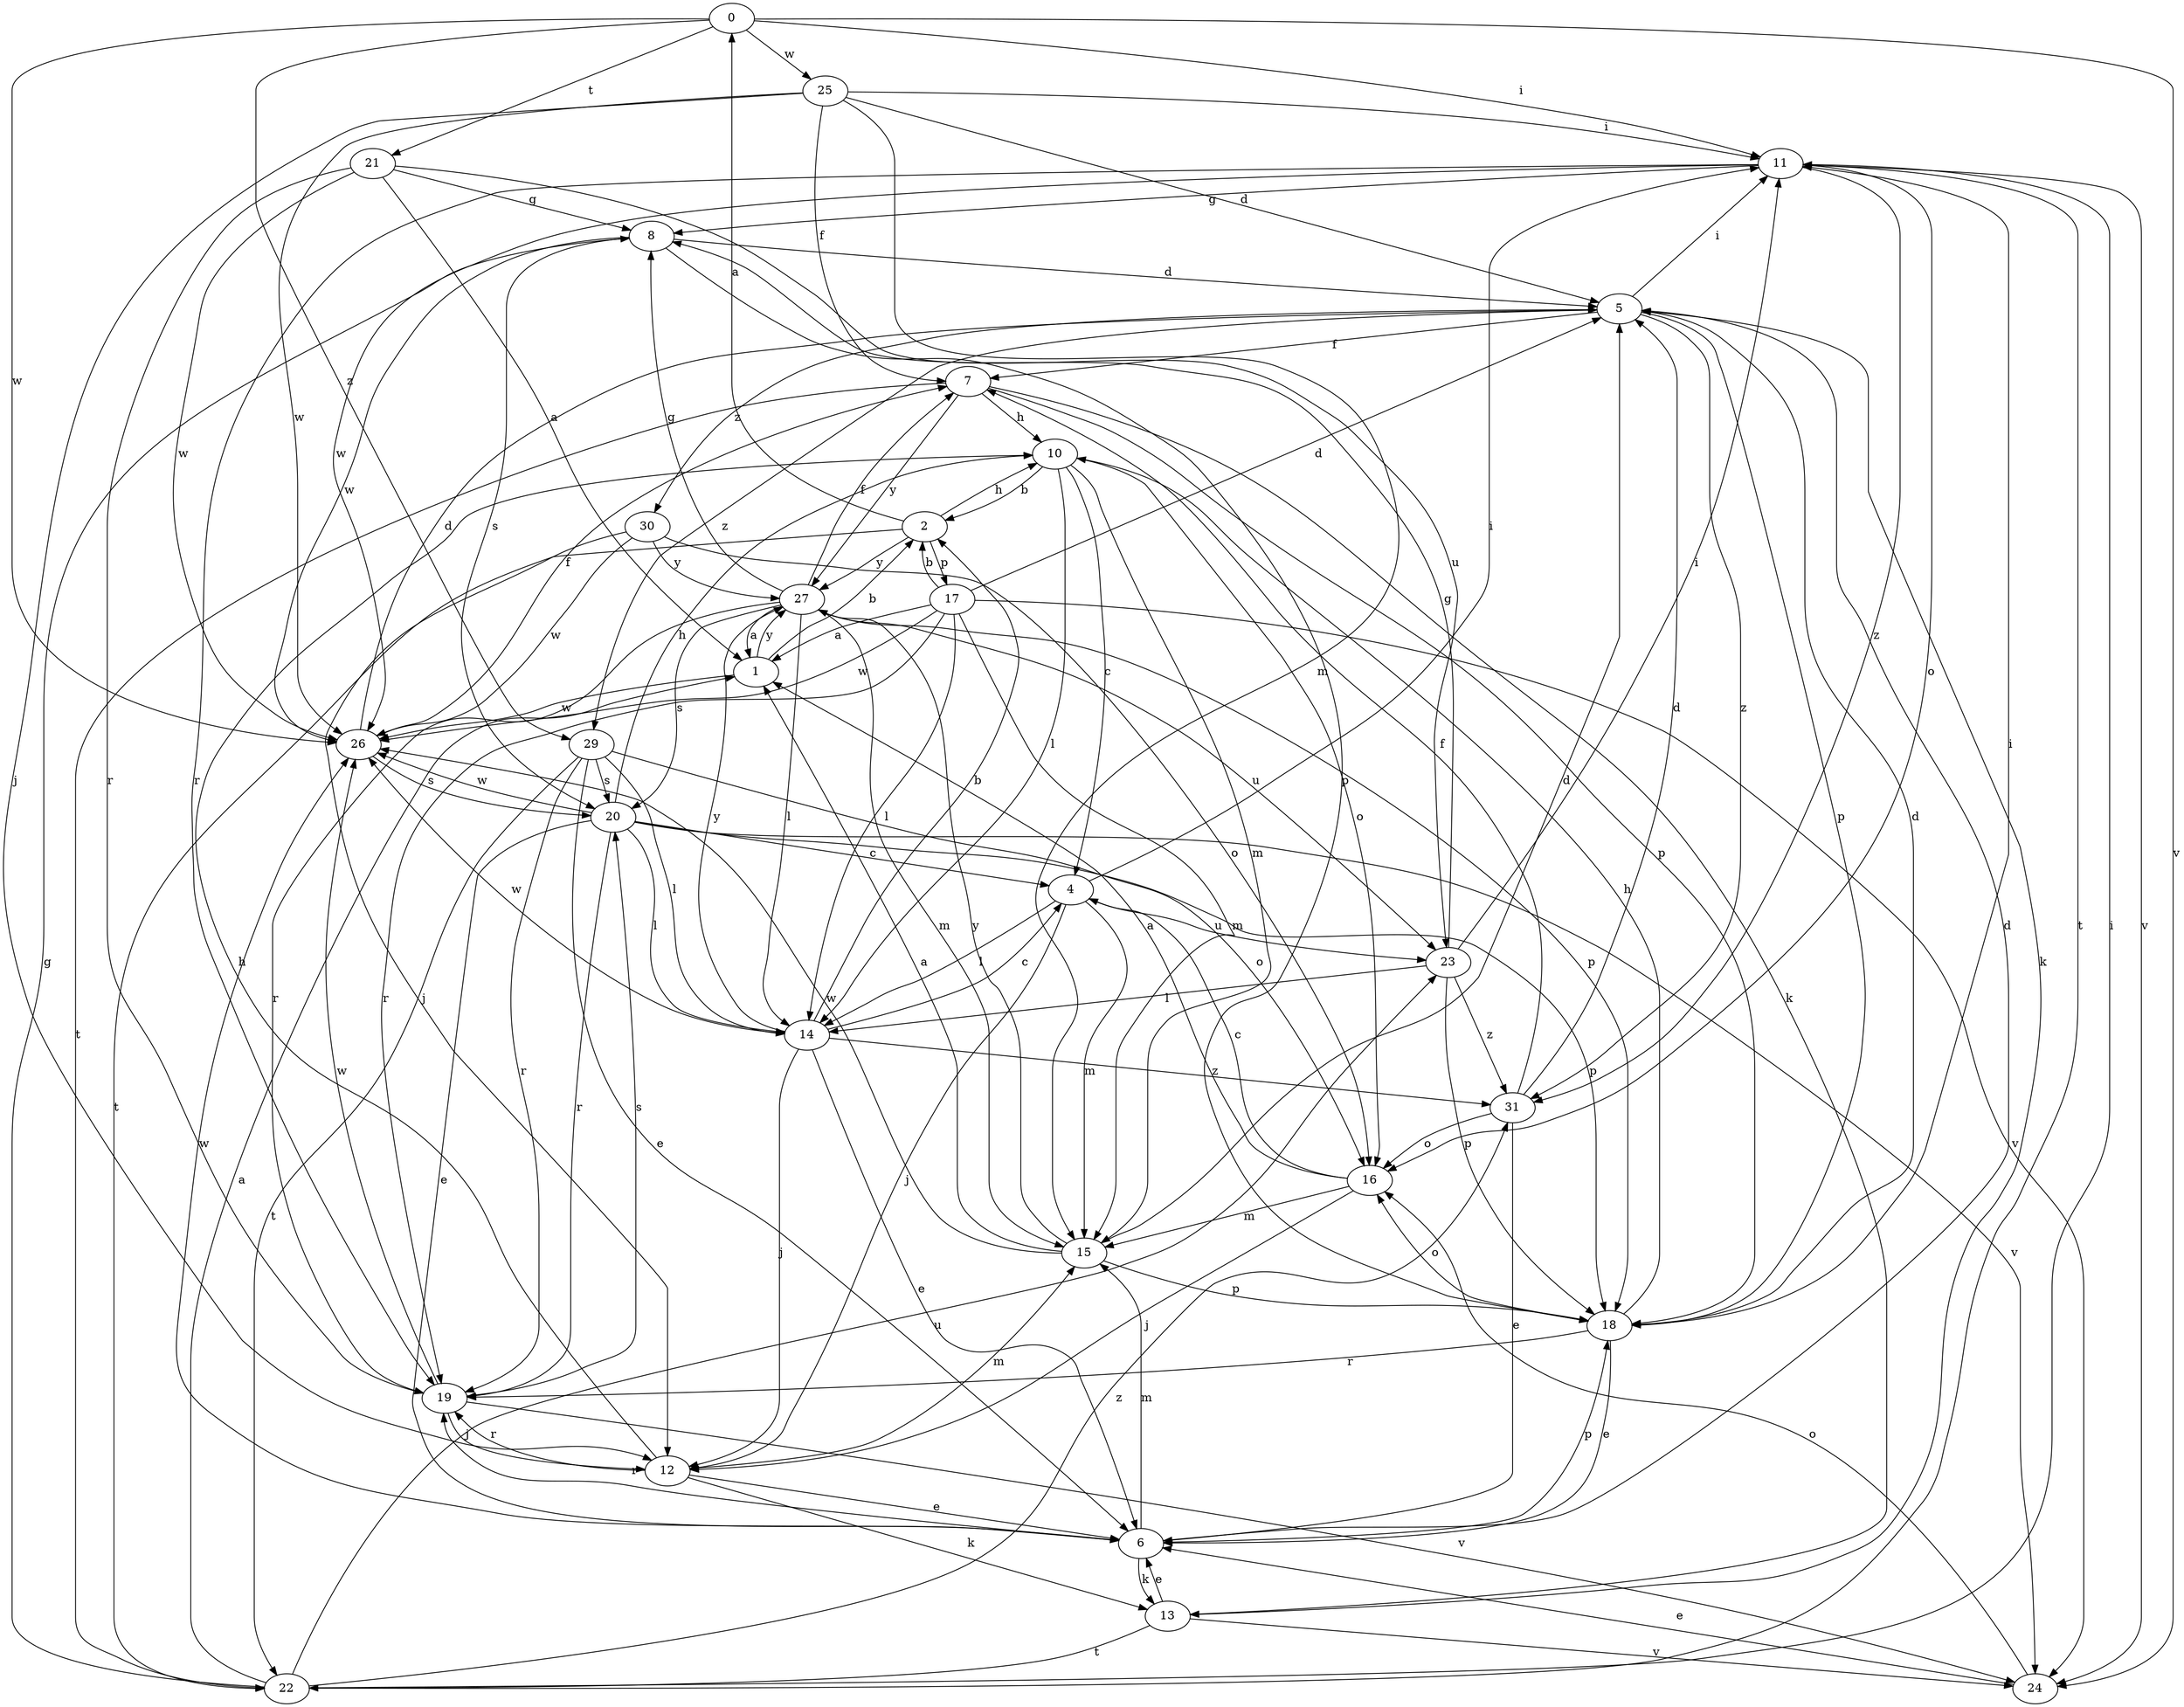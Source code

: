 strict digraph  {
0;
1;
2;
4;
5;
6;
7;
8;
10;
11;
12;
13;
14;
15;
16;
17;
18;
19;
20;
21;
22;
23;
24;
25;
26;
27;
29;
30;
31;
0 -> 11  [label=i];
0 -> 21  [label=t];
0 -> 24  [label=v];
0 -> 25  [label=w];
0 -> 26  [label=w];
0 -> 29  [label=z];
1 -> 2  [label=b];
1 -> 26  [label=w];
1 -> 27  [label=y];
2 -> 0  [label=a];
2 -> 10  [label=h];
2 -> 17  [label=p];
2 -> 22  [label=t];
2 -> 27  [label=y];
4 -> 11  [label=i];
4 -> 12  [label=j];
4 -> 14  [label=l];
4 -> 15  [label=m];
4 -> 23  [label=u];
5 -> 7  [label=f];
5 -> 11  [label=i];
5 -> 13  [label=k];
5 -> 18  [label=p];
5 -> 29  [label=z];
5 -> 30  [label=z];
5 -> 31  [label=z];
6 -> 5  [label=d];
6 -> 13  [label=k];
6 -> 15  [label=m];
6 -> 18  [label=p];
6 -> 19  [label=r];
6 -> 26  [label=w];
7 -> 10  [label=h];
7 -> 13  [label=k];
7 -> 18  [label=p];
7 -> 22  [label=t];
7 -> 27  [label=y];
8 -> 5  [label=d];
8 -> 18  [label=p];
8 -> 20  [label=s];
8 -> 26  [label=w];
10 -> 2  [label=b];
10 -> 4  [label=c];
10 -> 14  [label=l];
10 -> 15  [label=m];
10 -> 16  [label=o];
11 -> 8  [label=g];
11 -> 16  [label=o];
11 -> 19  [label=r];
11 -> 22  [label=t];
11 -> 24  [label=v];
11 -> 26  [label=w];
11 -> 31  [label=z];
12 -> 6  [label=e];
12 -> 10  [label=h];
12 -> 13  [label=k];
12 -> 15  [label=m];
12 -> 19  [label=r];
13 -> 6  [label=e];
13 -> 22  [label=t];
13 -> 24  [label=v];
14 -> 2  [label=b];
14 -> 4  [label=c];
14 -> 6  [label=e];
14 -> 12  [label=j];
14 -> 26  [label=w];
14 -> 27  [label=y];
14 -> 31  [label=z];
15 -> 1  [label=a];
15 -> 5  [label=d];
15 -> 18  [label=p];
15 -> 26  [label=w];
15 -> 27  [label=y];
16 -> 1  [label=a];
16 -> 4  [label=c];
16 -> 12  [label=j];
16 -> 15  [label=m];
17 -> 1  [label=a];
17 -> 2  [label=b];
17 -> 5  [label=d];
17 -> 14  [label=l];
17 -> 15  [label=m];
17 -> 19  [label=r];
17 -> 24  [label=v];
17 -> 26  [label=w];
18 -> 5  [label=d];
18 -> 6  [label=e];
18 -> 10  [label=h];
18 -> 11  [label=i];
18 -> 16  [label=o];
18 -> 19  [label=r];
19 -> 12  [label=j];
19 -> 20  [label=s];
19 -> 24  [label=v];
19 -> 26  [label=w];
20 -> 4  [label=c];
20 -> 6  [label=e];
20 -> 10  [label=h];
20 -> 14  [label=l];
20 -> 18  [label=p];
20 -> 19  [label=r];
20 -> 24  [label=v];
20 -> 26  [label=w];
21 -> 1  [label=a];
21 -> 8  [label=g];
21 -> 19  [label=r];
21 -> 23  [label=u];
21 -> 26  [label=w];
22 -> 1  [label=a];
22 -> 8  [label=g];
22 -> 11  [label=i];
22 -> 23  [label=u];
22 -> 31  [label=z];
23 -> 8  [label=g];
23 -> 11  [label=i];
23 -> 14  [label=l];
23 -> 18  [label=p];
23 -> 31  [label=z];
24 -> 6  [label=e];
24 -> 16  [label=o];
25 -> 5  [label=d];
25 -> 7  [label=f];
25 -> 11  [label=i];
25 -> 12  [label=j];
25 -> 15  [label=m];
25 -> 26  [label=w];
26 -> 5  [label=d];
26 -> 7  [label=f];
26 -> 20  [label=s];
27 -> 1  [label=a];
27 -> 7  [label=f];
27 -> 8  [label=g];
27 -> 14  [label=l];
27 -> 15  [label=m];
27 -> 18  [label=p];
27 -> 19  [label=r];
27 -> 20  [label=s];
27 -> 23  [label=u];
29 -> 6  [label=e];
29 -> 14  [label=l];
29 -> 16  [label=o];
29 -> 19  [label=r];
29 -> 20  [label=s];
29 -> 22  [label=t];
30 -> 12  [label=j];
30 -> 16  [label=o];
30 -> 26  [label=w];
30 -> 27  [label=y];
31 -> 5  [label=d];
31 -> 6  [label=e];
31 -> 7  [label=f];
31 -> 16  [label=o];
}
